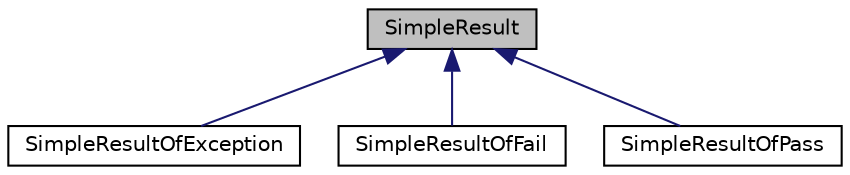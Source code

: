 digraph "SimpleResult"
{
  edge [fontname="Helvetica",fontsize="10",labelfontname="Helvetica",labelfontsize="10"];
  node [fontname="Helvetica",fontsize="10",shape=record];
  Node1 [label="SimpleResult",height=0.2,width=0.4,color="black", fillcolor="grey75", style="filled" fontcolor="black"];
  Node1 -> Node2 [dir="back",color="midnightblue",fontsize="10",style="solid",fontname="Helvetica"];
  Node2 [label="SimpleResultOfException",height=0.2,width=0.4,color="black", fillcolor="white", style="filled",URL="$class_simple_result_of_exception.html"];
  Node1 -> Node3 [dir="back",color="midnightblue",fontsize="10",style="solid",fontname="Helvetica"];
  Node3 [label="SimpleResultOfFail",height=0.2,width=0.4,color="black", fillcolor="white", style="filled",URL="$class_simple_result_of_fail.html"];
  Node1 -> Node4 [dir="back",color="midnightblue",fontsize="10",style="solid",fontname="Helvetica"];
  Node4 [label="SimpleResultOfPass",height=0.2,width=0.4,color="black", fillcolor="white", style="filled",URL="$class_simple_result_of_pass.html"];
}
